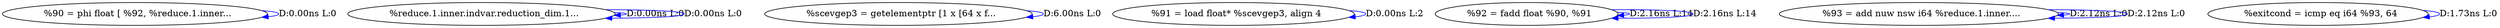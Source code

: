 digraph {
Node0x2f48c60[label="  %90 = phi float [ %92, %reduce.1.inner..."];
Node0x2f48c60 -> Node0x2f48c60[label="D:0.00ns L:0",color=blue];
Node0x2f48d40[label="  %reduce.1.inner.indvar.reduction_dim.1..."];
Node0x2f48d40 -> Node0x2f48d40[label="D:0.00ns L:0",color=blue];
Node0x2f48d40 -> Node0x2f48d40[label="D:0.00ns L:0",color=blue];
Node0x2f48e20[label="  %scevgep3 = getelementptr [1 x [64 x f..."];
Node0x2f48e20 -> Node0x2f48e20[label="D:6.00ns L:0",color=blue];
Node0x2f48f00[label="  %91 = load float* %scevgep3, align 4"];
Node0x2f48f00 -> Node0x2f48f00[label="D:0.00ns L:2",color=blue];
Node0x2f48fe0[label="  %92 = fadd float %90, %91"];
Node0x2f48fe0 -> Node0x2f48fe0[label="D:2.16ns L:14",color=blue];
Node0x2f48fe0 -> Node0x2f48fe0[label="D:2.16ns L:14",color=blue];
Node0x2f490c0[label="  %93 = add nuw nsw i64 %reduce.1.inner...."];
Node0x2f490c0 -> Node0x2f490c0[label="D:2.12ns L:0",color=blue];
Node0x2f490c0 -> Node0x2f490c0[label="D:2.12ns L:0",color=blue];
Node0x2f491a0[label="  %exitcond = icmp eq i64 %93, 64"];
Node0x2f491a0 -> Node0x2f491a0[label="D:1.73ns L:0",color=blue];
}
